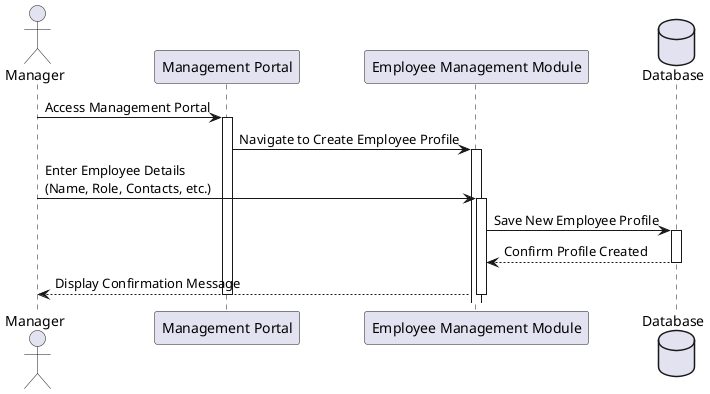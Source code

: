 @startuml
actor Manager as manager
participant "Management Portal" as portal
participant "Employee Management Module" as employeeModule
database "Database" as db

manager -> portal : Access Management Portal
activate portal

portal -> employeeModule : Navigate to Create Employee Profile
activate employeeModule

manager -> employeeModule : Enter Employee Details\n(Name, Role, Contacts, etc.)
activate employeeModule

employeeModule -> db : Save New Employee Profile
activate db

db --> employeeModule : Confirm Profile Created
deactivate db

employeeModule --> manager : Display Confirmation Message
deactivate employeeModule
deactivate portal

@enduml
